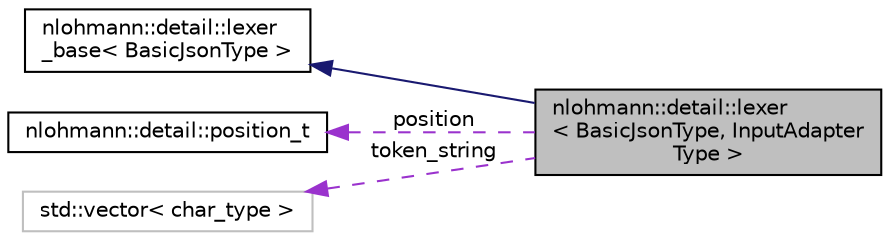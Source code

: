 digraph "nlohmann::detail::lexer&lt; BasicJsonType, InputAdapterType &gt;"
{
 // LATEX_PDF_SIZE
  edge [fontname="Helvetica",fontsize="10",labelfontname="Helvetica",labelfontsize="10"];
  node [fontname="Helvetica",fontsize="10",shape=record];
  rankdir="LR";
  Node1 [label="nlohmann::detail::lexer\l\< BasicJsonType, InputAdapter\lType \>",height=0.2,width=0.4,color="black", fillcolor="grey75", style="filled", fontcolor="black",tooltip="lexical analysis"];
  Node2 -> Node1 [dir="back",color="midnightblue",fontsize="10",style="solid",fontname="Helvetica"];
  Node2 [label="nlohmann::detail::lexer\l_base\< BasicJsonType \>",height=0.2,width=0.4,color="black", fillcolor="white", style="filled",URL="$de/d77/classnlohmann_1_1detail_1_1lexer__base.html",tooltip=" "];
  Node3 -> Node1 [dir="back",color="darkorchid3",fontsize="10",style="dashed",label=" position" ,fontname="Helvetica"];
  Node3 [label="nlohmann::detail::position_t",height=0.2,width=0.4,color="black", fillcolor="white", style="filled",URL="$d6/d02/structnlohmann_1_1detail_1_1position__t.html",tooltip="struct to capture the start position of the current token"];
  Node4 -> Node1 [dir="back",color="darkorchid3",fontsize="10",style="dashed",label=" token_string" ,fontname="Helvetica"];
  Node4 [label="std::vector\< char_type \>",height=0.2,width=0.4,color="grey75", fillcolor="white", style="filled",tooltip=" "];
}
